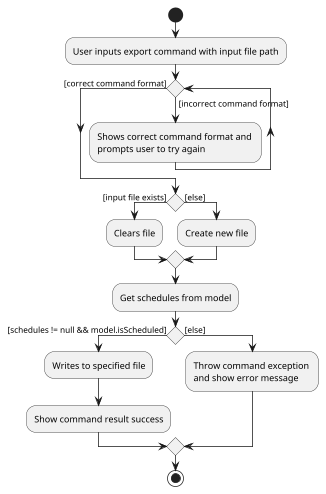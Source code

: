 @startuml
scale 3/4
start
:User inputs export command with input file path;

'Since the beta syntax does not support placing the condition outside the
'diamond we place it as the true branch instead.

while () is ([incorrect command format])
    :Shows correct command format and \nprompts user to try again;
endwhile ([correct command format])

if () then ([input file exists])
    :Clears file;
else ([else])
    :Create new file;
endif

:Get schedules from model;

if () then ([schedules != null && model.isScheduled])
    :Writes to specified file;
    :Show command result success;
else ([else])
    :Throw command exception \nand show error message;

endif
stop
@enduml
